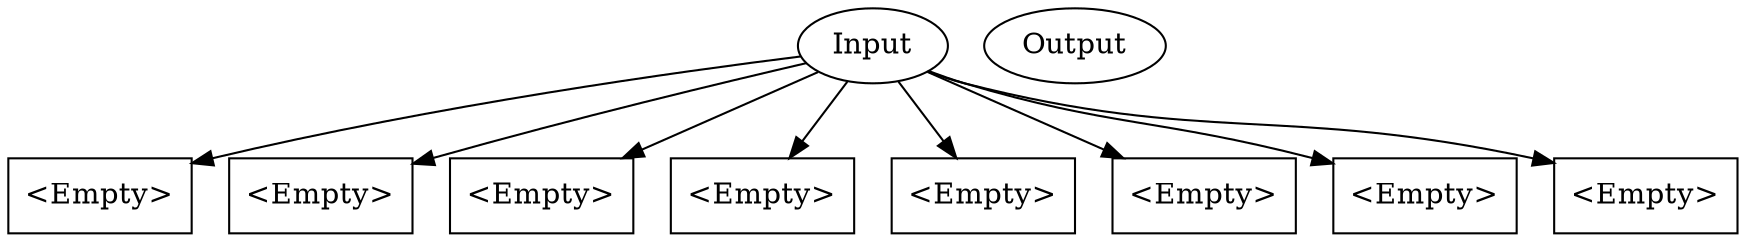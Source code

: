 digraph G {
    node [width=0.5];
x57e22d30 [label="Input"]
x57e22940 [label="<Empty>",shape=box]
x57e22a60 [label="<Empty>",shape=box]
x57e22160 [label="<Empty>",shape=box]
x57e22b80 [label="<Empty>",shape=box]
x57e23000 [label="Output"]
x57e22c10 [label="<Empty>",shape=box]
x57e28990 [label="<Empty>",shape=box]
x57e29b00 [label="<Empty>",shape=box]
x57e28630 [label="<Empty>",shape=box]
x57e22d30 -> x57e22940 
x57e22d30 -> x57e22a60 
x57e22d30 -> x57e22160 
x57e22d30 -> x57e22b80 
x57e22d30 -> x57e22c10 
x57e22d30 -> x57e28990 
x57e22d30 -> x57e29b00 
x57e22d30 -> x57e28630 
}
